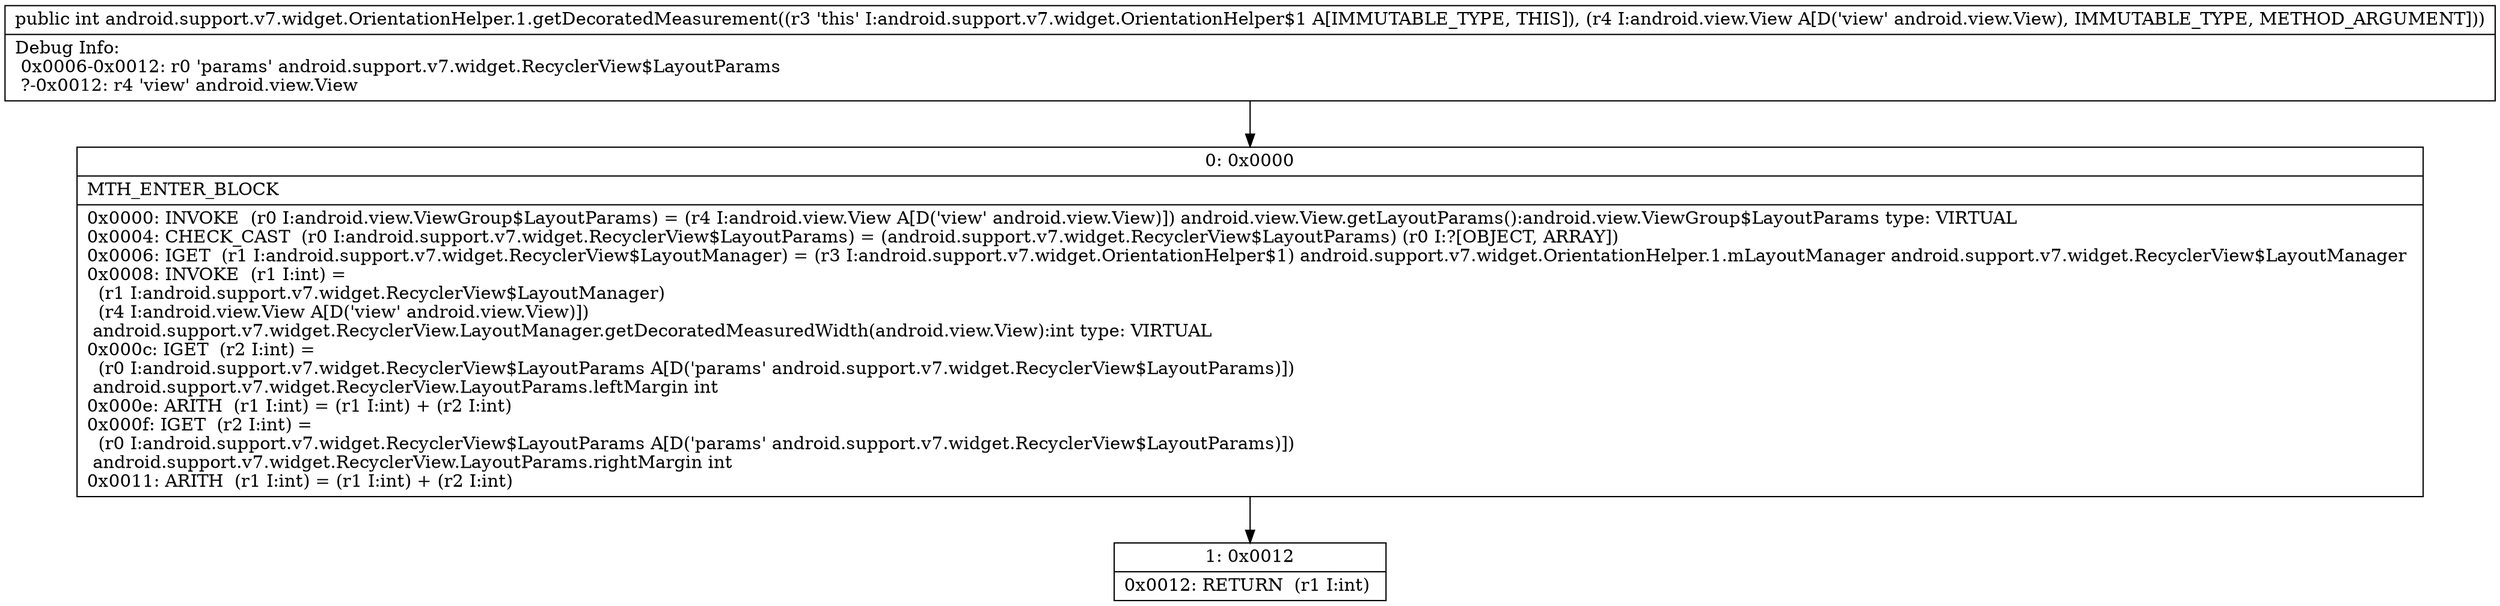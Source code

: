 digraph "CFG forandroid.support.v7.widget.OrientationHelper.1.getDecoratedMeasurement(Landroid\/view\/View;)I" {
Node_0 [shape=record,label="{0\:\ 0x0000|MTH_ENTER_BLOCK\l|0x0000: INVOKE  (r0 I:android.view.ViewGroup$LayoutParams) = (r4 I:android.view.View A[D('view' android.view.View)]) android.view.View.getLayoutParams():android.view.ViewGroup$LayoutParams type: VIRTUAL \l0x0004: CHECK_CAST  (r0 I:android.support.v7.widget.RecyclerView$LayoutParams) = (android.support.v7.widget.RecyclerView$LayoutParams) (r0 I:?[OBJECT, ARRAY]) \l0x0006: IGET  (r1 I:android.support.v7.widget.RecyclerView$LayoutManager) = (r3 I:android.support.v7.widget.OrientationHelper$1) android.support.v7.widget.OrientationHelper.1.mLayoutManager android.support.v7.widget.RecyclerView$LayoutManager \l0x0008: INVOKE  (r1 I:int) = \l  (r1 I:android.support.v7.widget.RecyclerView$LayoutManager)\l  (r4 I:android.view.View A[D('view' android.view.View)])\l android.support.v7.widget.RecyclerView.LayoutManager.getDecoratedMeasuredWidth(android.view.View):int type: VIRTUAL \l0x000c: IGET  (r2 I:int) = \l  (r0 I:android.support.v7.widget.RecyclerView$LayoutParams A[D('params' android.support.v7.widget.RecyclerView$LayoutParams)])\l android.support.v7.widget.RecyclerView.LayoutParams.leftMargin int \l0x000e: ARITH  (r1 I:int) = (r1 I:int) + (r2 I:int) \l0x000f: IGET  (r2 I:int) = \l  (r0 I:android.support.v7.widget.RecyclerView$LayoutParams A[D('params' android.support.v7.widget.RecyclerView$LayoutParams)])\l android.support.v7.widget.RecyclerView.LayoutParams.rightMargin int \l0x0011: ARITH  (r1 I:int) = (r1 I:int) + (r2 I:int) \l}"];
Node_1 [shape=record,label="{1\:\ 0x0012|0x0012: RETURN  (r1 I:int) \l}"];
MethodNode[shape=record,label="{public int android.support.v7.widget.OrientationHelper.1.getDecoratedMeasurement((r3 'this' I:android.support.v7.widget.OrientationHelper$1 A[IMMUTABLE_TYPE, THIS]), (r4 I:android.view.View A[D('view' android.view.View), IMMUTABLE_TYPE, METHOD_ARGUMENT]))  | Debug Info:\l  0x0006\-0x0012: r0 'params' android.support.v7.widget.RecyclerView$LayoutParams\l  ?\-0x0012: r4 'view' android.view.View\l}"];
MethodNode -> Node_0;
Node_0 -> Node_1;
}

